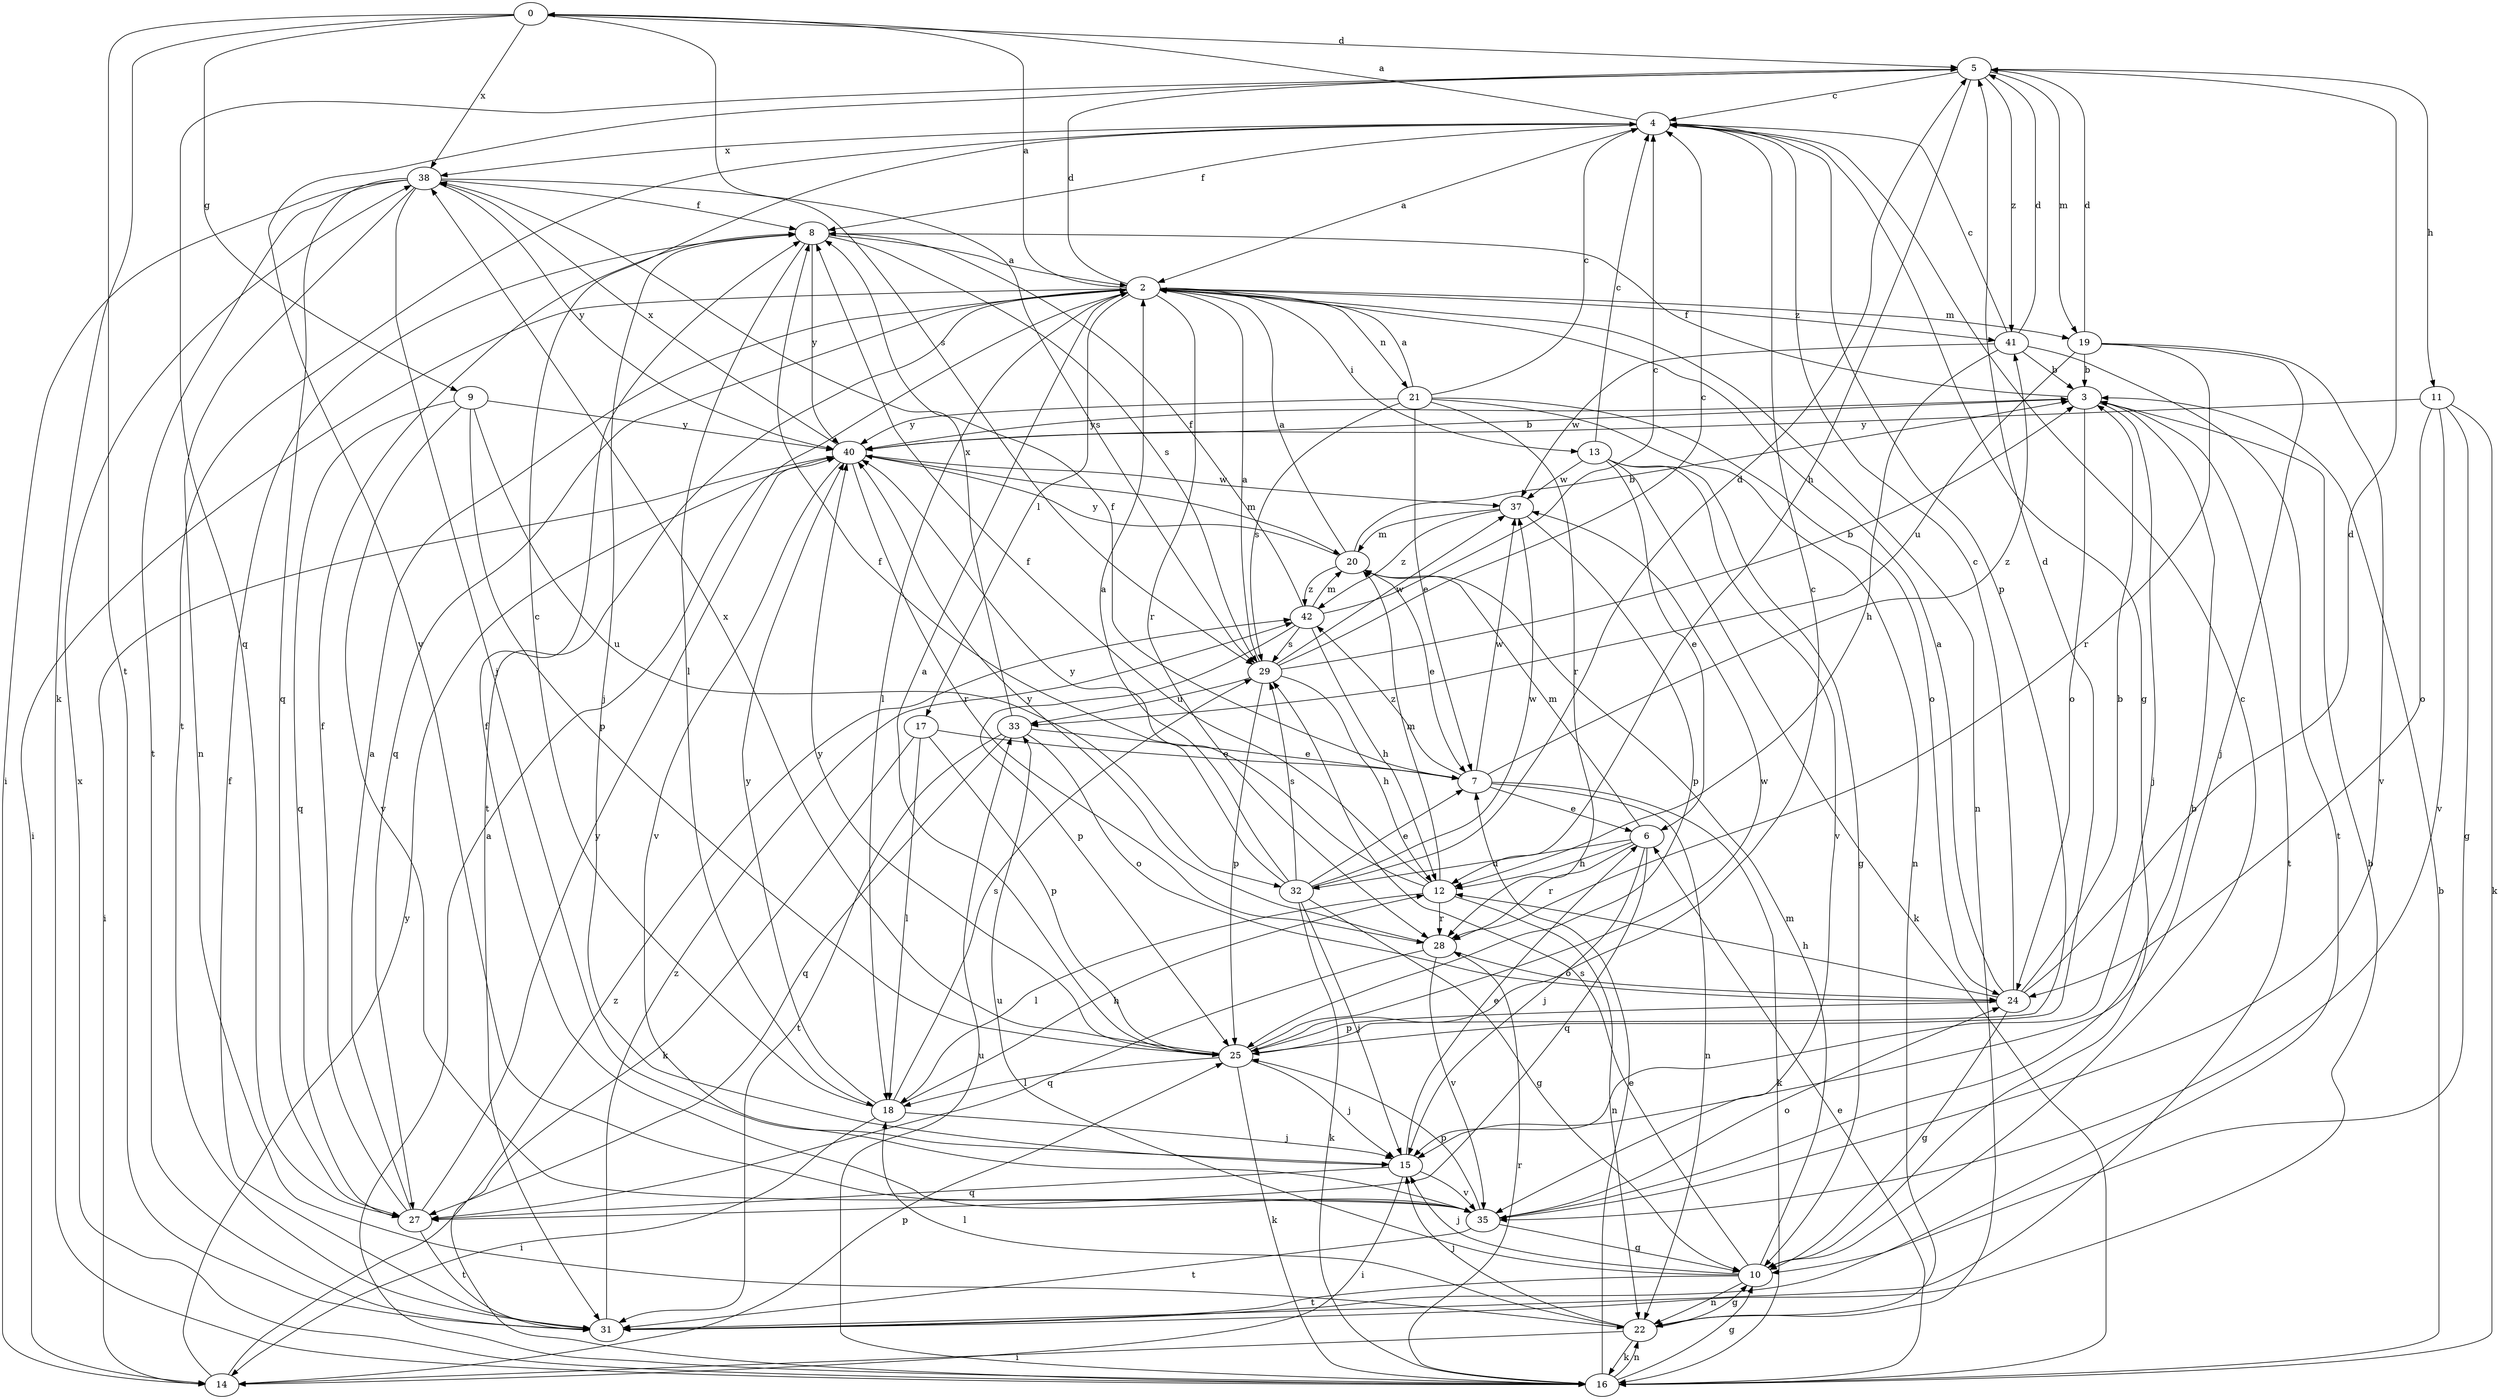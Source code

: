 strict digraph  {
0;
2;
3;
4;
5;
6;
7;
8;
9;
10;
11;
12;
13;
14;
15;
16;
17;
18;
19;
20;
21;
22;
24;
25;
27;
28;
29;
31;
32;
33;
35;
37;
38;
40;
41;
42;
0 -> 5  [label=d];
0 -> 9  [label=g];
0 -> 16  [label=k];
0 -> 29  [label=s];
0 -> 31  [label=t];
0 -> 38  [label=x];
2 -> 0  [label=a];
2 -> 5  [label=d];
2 -> 13  [label=i];
2 -> 14  [label=i];
2 -> 17  [label=l];
2 -> 18  [label=l];
2 -> 19  [label=m];
2 -> 21  [label=n];
2 -> 22  [label=n];
2 -> 27  [label=q];
2 -> 28  [label=r];
2 -> 31  [label=t];
2 -> 41  [label=z];
3 -> 8  [label=f];
3 -> 15  [label=j];
3 -> 24  [label=o];
3 -> 31  [label=t];
3 -> 40  [label=y];
4 -> 0  [label=a];
4 -> 2  [label=a];
4 -> 8  [label=f];
4 -> 10  [label=g];
4 -> 25  [label=p];
4 -> 31  [label=t];
4 -> 38  [label=x];
5 -> 4  [label=c];
5 -> 11  [label=h];
5 -> 12  [label=h];
5 -> 19  [label=m];
5 -> 27  [label=q];
5 -> 35  [label=v];
5 -> 41  [label=z];
6 -> 12  [label=h];
6 -> 15  [label=j];
6 -> 20  [label=m];
6 -> 27  [label=q];
6 -> 28  [label=r];
6 -> 32  [label=u];
7 -> 6  [label=e];
7 -> 8  [label=f];
7 -> 16  [label=k];
7 -> 22  [label=n];
7 -> 37  [label=w];
7 -> 41  [label=z];
7 -> 42  [label=z];
8 -> 2  [label=a];
8 -> 15  [label=j];
8 -> 18  [label=l];
8 -> 29  [label=s];
8 -> 40  [label=y];
9 -> 25  [label=p];
9 -> 27  [label=q];
9 -> 32  [label=u];
9 -> 35  [label=v];
9 -> 40  [label=y];
10 -> 4  [label=c];
10 -> 15  [label=j];
10 -> 20  [label=m];
10 -> 22  [label=n];
10 -> 29  [label=s];
10 -> 31  [label=t];
10 -> 33  [label=u];
11 -> 10  [label=g];
11 -> 16  [label=k];
11 -> 24  [label=o];
11 -> 35  [label=v];
11 -> 40  [label=y];
12 -> 8  [label=f];
12 -> 18  [label=l];
12 -> 20  [label=m];
12 -> 22  [label=n];
12 -> 28  [label=r];
12 -> 40  [label=y];
13 -> 4  [label=c];
13 -> 6  [label=e];
13 -> 10  [label=g];
13 -> 16  [label=k];
13 -> 35  [label=v];
13 -> 37  [label=w];
14 -> 25  [label=p];
14 -> 40  [label=y];
14 -> 42  [label=z];
15 -> 6  [label=e];
15 -> 14  [label=i];
15 -> 27  [label=q];
15 -> 35  [label=v];
16 -> 2  [label=a];
16 -> 3  [label=b];
16 -> 6  [label=e];
16 -> 7  [label=e];
16 -> 10  [label=g];
16 -> 22  [label=n];
16 -> 28  [label=r];
16 -> 33  [label=u];
16 -> 38  [label=x];
17 -> 7  [label=e];
17 -> 16  [label=k];
17 -> 18  [label=l];
17 -> 25  [label=p];
18 -> 4  [label=c];
18 -> 12  [label=h];
18 -> 14  [label=i];
18 -> 15  [label=j];
18 -> 29  [label=s];
18 -> 40  [label=y];
19 -> 3  [label=b];
19 -> 5  [label=d];
19 -> 15  [label=j];
19 -> 28  [label=r];
19 -> 33  [label=u];
19 -> 35  [label=v];
20 -> 2  [label=a];
20 -> 3  [label=b];
20 -> 7  [label=e];
20 -> 40  [label=y];
20 -> 42  [label=z];
21 -> 2  [label=a];
21 -> 4  [label=c];
21 -> 7  [label=e];
21 -> 22  [label=n];
21 -> 24  [label=o];
21 -> 28  [label=r];
21 -> 29  [label=s];
21 -> 40  [label=y];
22 -> 10  [label=g];
22 -> 14  [label=i];
22 -> 15  [label=j];
22 -> 16  [label=k];
22 -> 18  [label=l];
24 -> 2  [label=a];
24 -> 3  [label=b];
24 -> 4  [label=c];
24 -> 5  [label=d];
24 -> 10  [label=g];
24 -> 12  [label=h];
24 -> 25  [label=p];
25 -> 2  [label=a];
25 -> 4  [label=c];
25 -> 5  [label=d];
25 -> 15  [label=j];
25 -> 16  [label=k];
25 -> 18  [label=l];
25 -> 37  [label=w];
25 -> 38  [label=x];
25 -> 40  [label=y];
27 -> 2  [label=a];
27 -> 8  [label=f];
27 -> 31  [label=t];
27 -> 40  [label=y];
28 -> 24  [label=o];
28 -> 27  [label=q];
28 -> 35  [label=v];
28 -> 40  [label=y];
29 -> 2  [label=a];
29 -> 3  [label=b];
29 -> 4  [label=c];
29 -> 12  [label=h];
29 -> 25  [label=p];
29 -> 33  [label=u];
29 -> 37  [label=w];
31 -> 3  [label=b];
31 -> 8  [label=f];
31 -> 42  [label=z];
32 -> 2  [label=a];
32 -> 5  [label=d];
32 -> 7  [label=e];
32 -> 8  [label=f];
32 -> 10  [label=g];
32 -> 15  [label=j];
32 -> 16  [label=k];
32 -> 29  [label=s];
32 -> 37  [label=w];
33 -> 7  [label=e];
33 -> 24  [label=o];
33 -> 27  [label=q];
33 -> 31  [label=t];
33 -> 38  [label=x];
35 -> 3  [label=b];
35 -> 8  [label=f];
35 -> 10  [label=g];
35 -> 24  [label=o];
35 -> 25  [label=p];
35 -> 31  [label=t];
37 -> 20  [label=m];
37 -> 25  [label=p];
37 -> 42  [label=z];
38 -> 8  [label=f];
38 -> 14  [label=i];
38 -> 15  [label=j];
38 -> 22  [label=n];
38 -> 27  [label=q];
38 -> 29  [label=s];
38 -> 31  [label=t];
38 -> 40  [label=y];
40 -> 3  [label=b];
40 -> 14  [label=i];
40 -> 20  [label=m];
40 -> 28  [label=r];
40 -> 35  [label=v];
40 -> 37  [label=w];
40 -> 38  [label=x];
41 -> 3  [label=b];
41 -> 4  [label=c];
41 -> 5  [label=d];
41 -> 12  [label=h];
41 -> 31  [label=t];
41 -> 37  [label=w];
42 -> 4  [label=c];
42 -> 8  [label=f];
42 -> 12  [label=h];
42 -> 20  [label=m];
42 -> 25  [label=p];
42 -> 29  [label=s];
}
